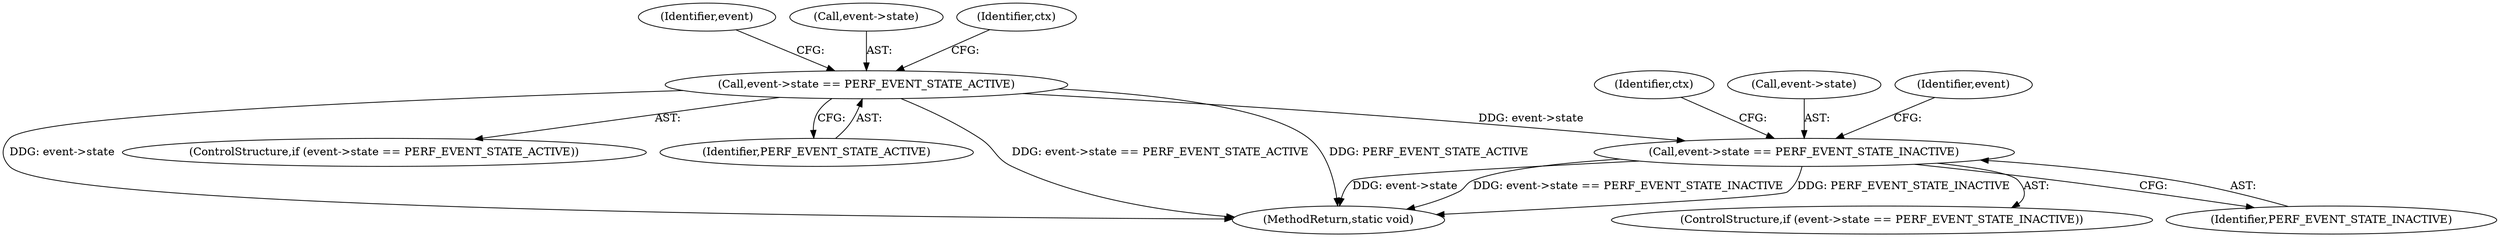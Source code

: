 digraph "0_linux_f63a8daa5812afef4f06c962351687e1ff9ccb2b_0@pointer" {
"1000162" [label="(Call,event->state == PERF_EVENT_STATE_INACTIVE)"];
"1000144" [label="(Call,event->state == PERF_EVENT_STATE_ACTIVE)"];
"1000166" [label="(Identifier,PERF_EVENT_STATE_INACTIVE)"];
"1000162" [label="(Call,event->state == PERF_EVENT_STATE_INACTIVE)"];
"1000164" [label="(Identifier,event)"];
"1000180" [label="(MethodReturn,static void)"];
"1000178" [label="(Identifier,ctx)"];
"1000144" [label="(Call,event->state == PERF_EVENT_STATE_ACTIVE)"];
"1000143" [label="(ControlStructure,if (event->state == PERF_EVENT_STATE_ACTIVE))"];
"1000163" [label="(Call,event->state)"];
"1000148" [label="(Identifier,PERF_EVENT_STATE_ACTIVE)"];
"1000169" [label="(Identifier,event)"];
"1000145" [label="(Call,event->state)"];
"1000161" [label="(ControlStructure,if (event->state == PERF_EVENT_STATE_INACTIVE))"];
"1000153" [label="(Identifier,ctx)"];
"1000162" -> "1000161"  [label="AST: "];
"1000162" -> "1000166"  [label="CFG: "];
"1000163" -> "1000162"  [label="AST: "];
"1000166" -> "1000162"  [label="AST: "];
"1000169" -> "1000162"  [label="CFG: "];
"1000178" -> "1000162"  [label="CFG: "];
"1000162" -> "1000180"  [label="DDG: PERF_EVENT_STATE_INACTIVE"];
"1000162" -> "1000180"  [label="DDG: event->state"];
"1000162" -> "1000180"  [label="DDG: event->state == PERF_EVENT_STATE_INACTIVE"];
"1000144" -> "1000162"  [label="DDG: event->state"];
"1000144" -> "1000143"  [label="AST: "];
"1000144" -> "1000148"  [label="CFG: "];
"1000145" -> "1000144"  [label="AST: "];
"1000148" -> "1000144"  [label="AST: "];
"1000153" -> "1000144"  [label="CFG: "];
"1000164" -> "1000144"  [label="CFG: "];
"1000144" -> "1000180"  [label="DDG: event->state == PERF_EVENT_STATE_ACTIVE"];
"1000144" -> "1000180"  [label="DDG: PERF_EVENT_STATE_ACTIVE"];
"1000144" -> "1000180"  [label="DDG: event->state"];
}
